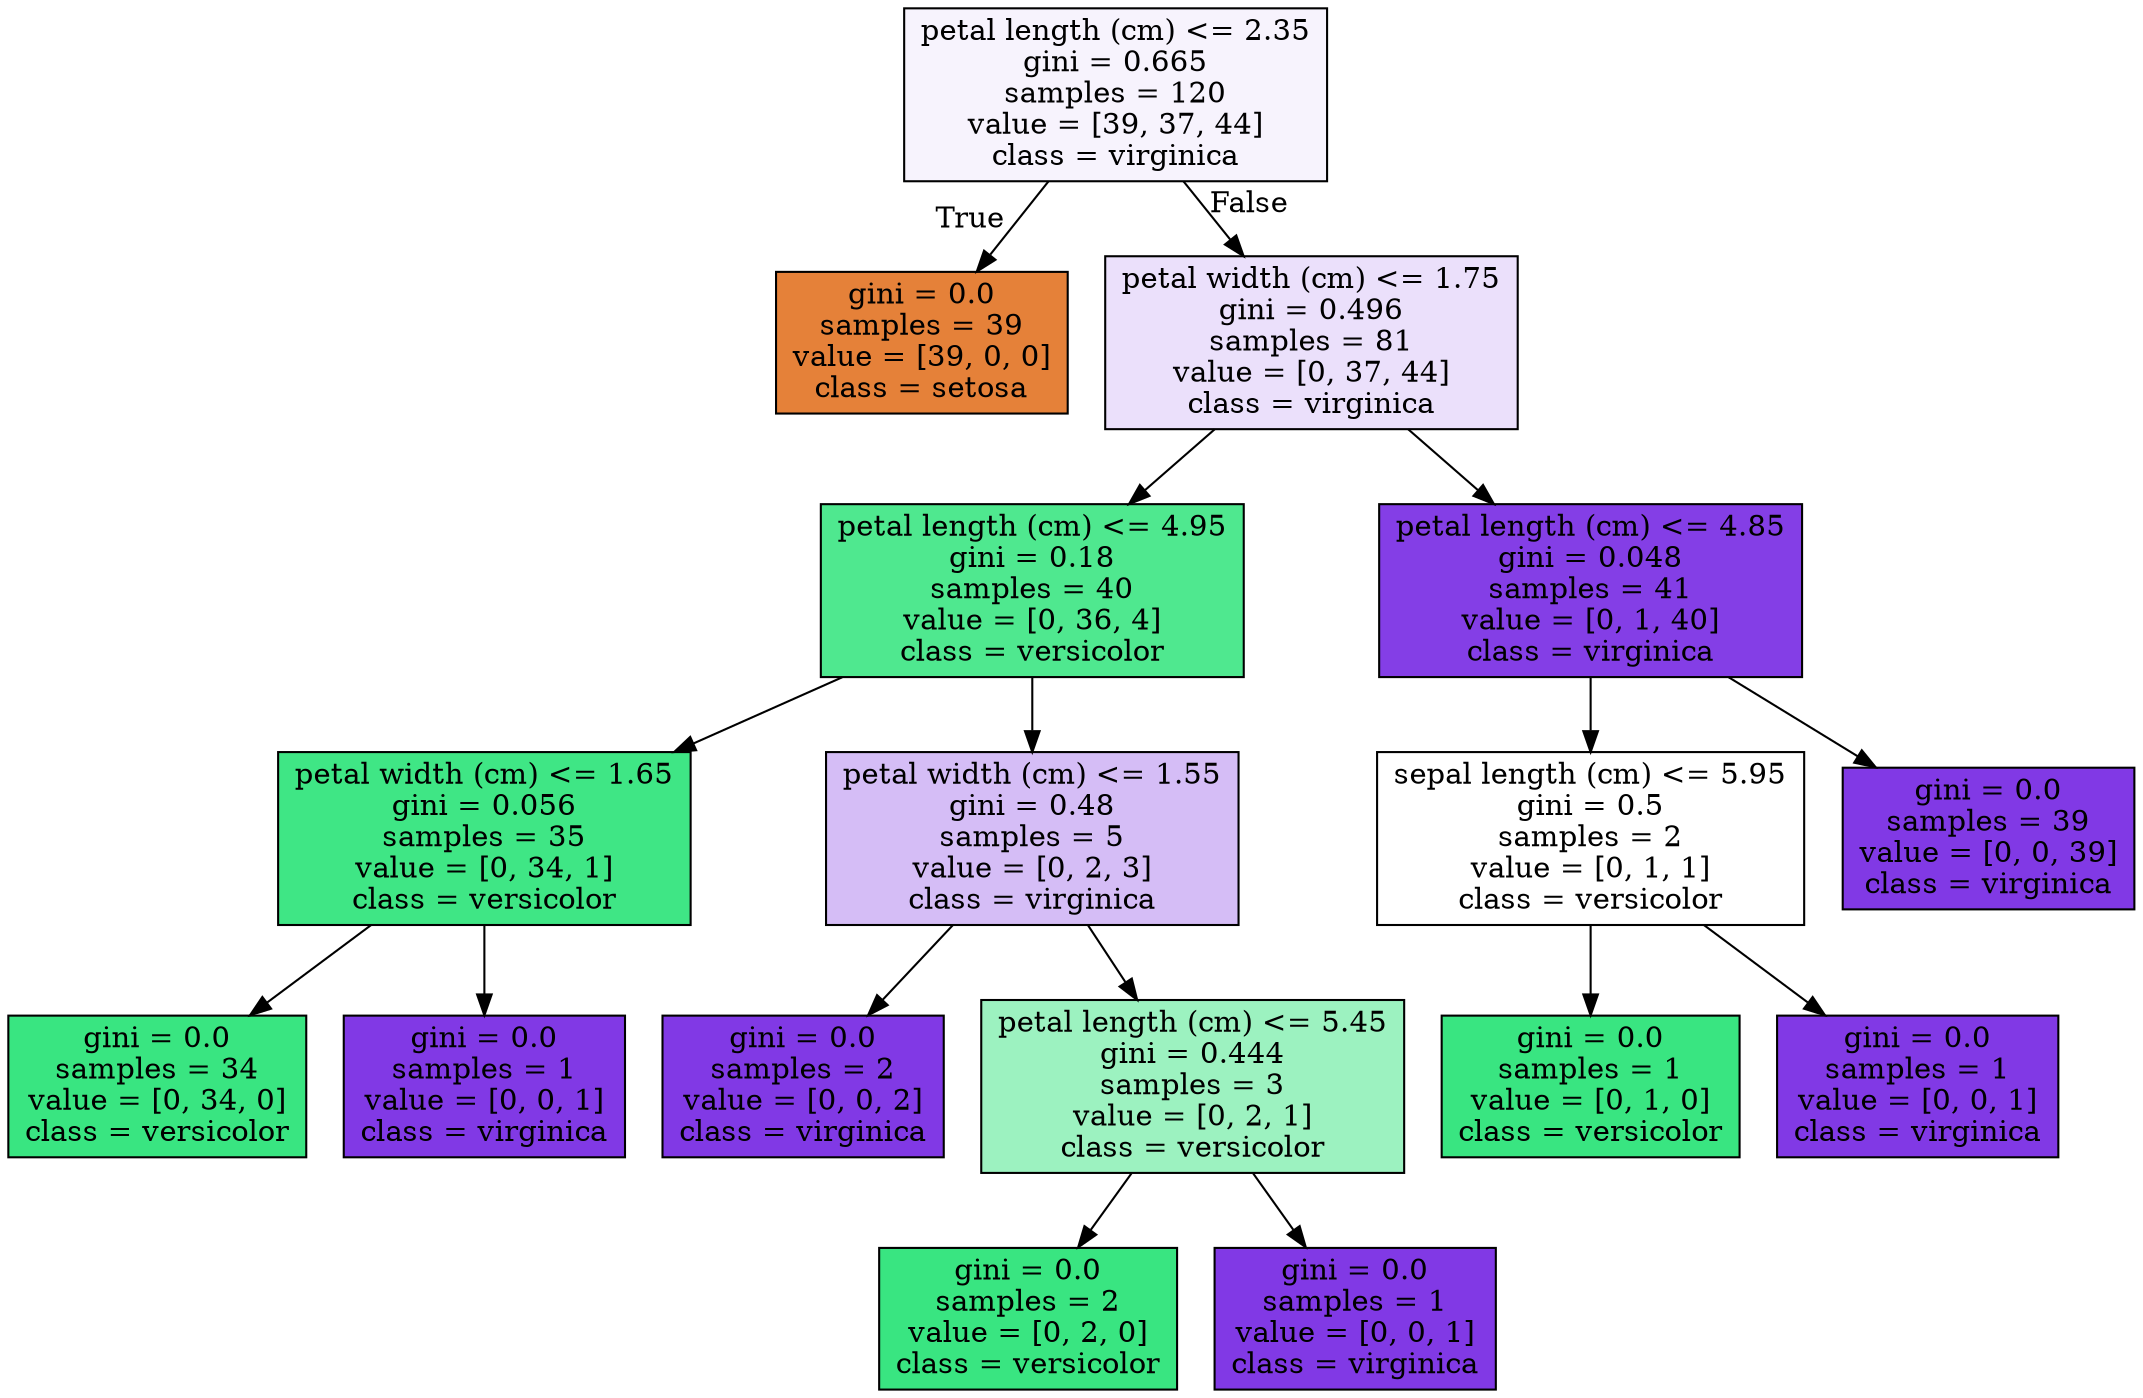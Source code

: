 digraph Tree {
node [shape=box, style="filled", color="black"] ;
0 [label="petal length (cm) <= 2.35\ngini = 0.665\nsamples = 120\nvalue = [39, 37, 44]\nclass = virginica", fillcolor="#f7f3fd"] ;
1 [label="gini = 0.0\nsamples = 39\nvalue = [39, 0, 0]\nclass = setosa", fillcolor="#e58139"] ;
0 -> 1 [labeldistance=2.5, labelangle=45, headlabel="True"] ;
2 [label="petal width (cm) <= 1.75\ngini = 0.496\nsamples = 81\nvalue = [0, 37, 44]\nclass = virginica", fillcolor="#ebe0fb"] ;
0 -> 2 [labeldistance=2.5, labelangle=-45, headlabel="False"] ;
3 [label="petal length (cm) <= 4.95\ngini = 0.18\nsamples = 40\nvalue = [0, 36, 4]\nclass = versicolor", fillcolor="#4fe88f"] ;
2 -> 3 ;
4 [label="petal width (cm) <= 1.65\ngini = 0.056\nsamples = 35\nvalue = [0, 34, 1]\nclass = versicolor", fillcolor="#3fe685"] ;
3 -> 4 ;
5 [label="gini = 0.0\nsamples = 34\nvalue = [0, 34, 0]\nclass = versicolor", fillcolor="#39e581"] ;
4 -> 5 ;
6 [label="gini = 0.0\nsamples = 1\nvalue = [0, 0, 1]\nclass = virginica", fillcolor="#8139e5"] ;
4 -> 6 ;
7 [label="petal width (cm) <= 1.55\ngini = 0.48\nsamples = 5\nvalue = [0, 2, 3]\nclass = virginica", fillcolor="#d5bdf6"] ;
3 -> 7 ;
8 [label="gini = 0.0\nsamples = 2\nvalue = [0, 0, 2]\nclass = virginica", fillcolor="#8139e5"] ;
7 -> 8 ;
9 [label="petal length (cm) <= 5.45\ngini = 0.444\nsamples = 3\nvalue = [0, 2, 1]\nclass = versicolor", fillcolor="#9cf2c0"] ;
7 -> 9 ;
10 [label="gini = 0.0\nsamples = 2\nvalue = [0, 2, 0]\nclass = versicolor", fillcolor="#39e581"] ;
9 -> 10 ;
11 [label="gini = 0.0\nsamples = 1\nvalue = [0, 0, 1]\nclass = virginica", fillcolor="#8139e5"] ;
9 -> 11 ;
12 [label="petal length (cm) <= 4.85\ngini = 0.048\nsamples = 41\nvalue = [0, 1, 40]\nclass = virginica", fillcolor="#843ee6"] ;
2 -> 12 ;
13 [label="sepal length (cm) <= 5.95\ngini = 0.5\nsamples = 2\nvalue = [0, 1, 1]\nclass = versicolor", fillcolor="#ffffff"] ;
12 -> 13 ;
14 [label="gini = 0.0\nsamples = 1\nvalue = [0, 1, 0]\nclass = versicolor", fillcolor="#39e581"] ;
13 -> 14 ;
15 [label="gini = 0.0\nsamples = 1\nvalue = [0, 0, 1]\nclass = virginica", fillcolor="#8139e5"] ;
13 -> 15 ;
16 [label="gini = 0.0\nsamples = 39\nvalue = [0, 0, 39]\nclass = virginica", fillcolor="#8139e5"] ;
12 -> 16 ;
}